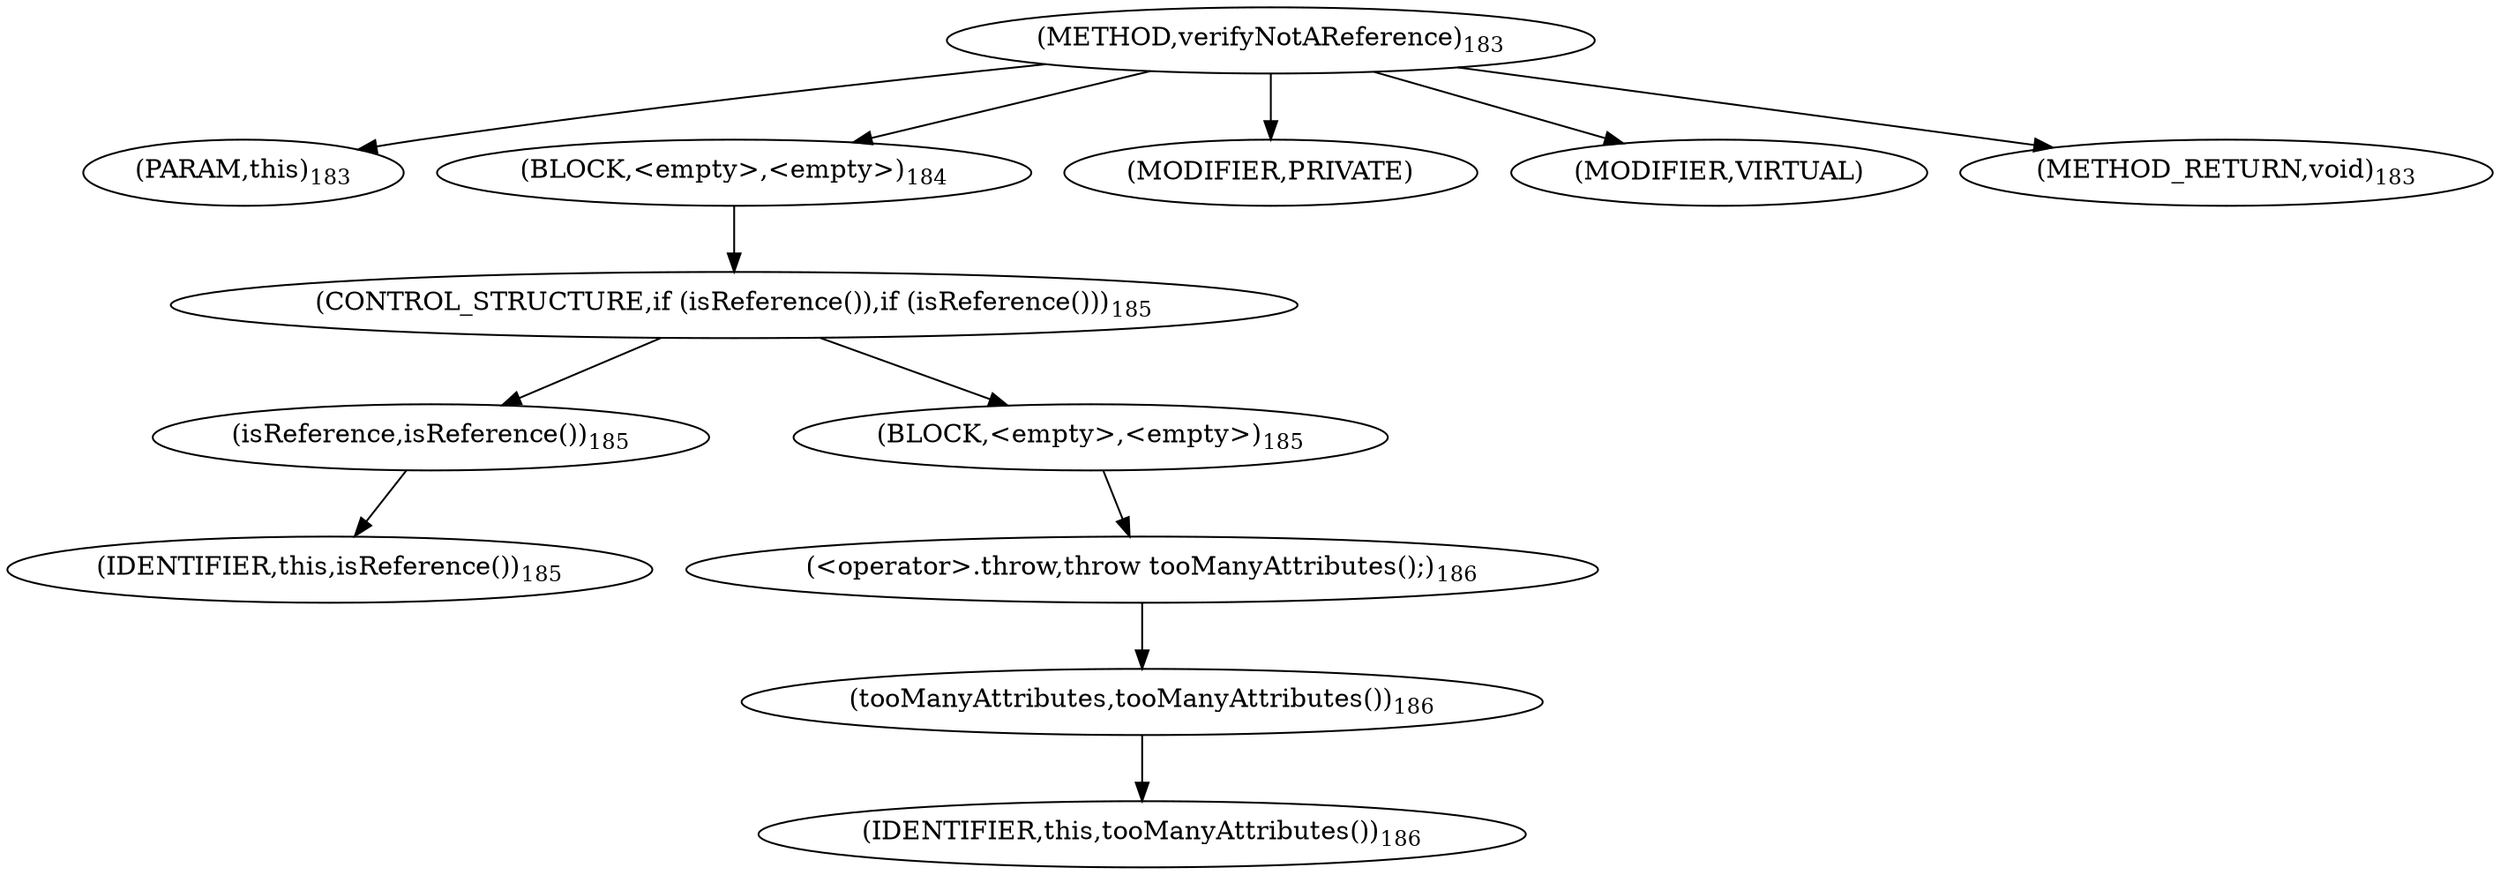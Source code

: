 digraph "verifyNotAReference" {  
"289" [label = <(METHOD,verifyNotAReference)<SUB>183</SUB>> ]
"28" [label = <(PARAM,this)<SUB>183</SUB>> ]
"290" [label = <(BLOCK,&lt;empty&gt;,&lt;empty&gt;)<SUB>184</SUB>> ]
"291" [label = <(CONTROL_STRUCTURE,if (isReference()),if (isReference()))<SUB>185</SUB>> ]
"292" [label = <(isReference,isReference())<SUB>185</SUB>> ]
"27" [label = <(IDENTIFIER,this,isReference())<SUB>185</SUB>> ]
"293" [label = <(BLOCK,&lt;empty&gt;,&lt;empty&gt;)<SUB>185</SUB>> ]
"294" [label = <(&lt;operator&gt;.throw,throw tooManyAttributes();)<SUB>186</SUB>> ]
"295" [label = <(tooManyAttributes,tooManyAttributes())<SUB>186</SUB>> ]
"29" [label = <(IDENTIFIER,this,tooManyAttributes())<SUB>186</SUB>> ]
"296" [label = <(MODIFIER,PRIVATE)> ]
"297" [label = <(MODIFIER,VIRTUAL)> ]
"298" [label = <(METHOD_RETURN,void)<SUB>183</SUB>> ]
  "289" -> "28" 
  "289" -> "290" 
  "289" -> "296" 
  "289" -> "297" 
  "289" -> "298" 
  "290" -> "291" 
  "291" -> "292" 
  "291" -> "293" 
  "292" -> "27" 
  "293" -> "294" 
  "294" -> "295" 
  "295" -> "29" 
}
